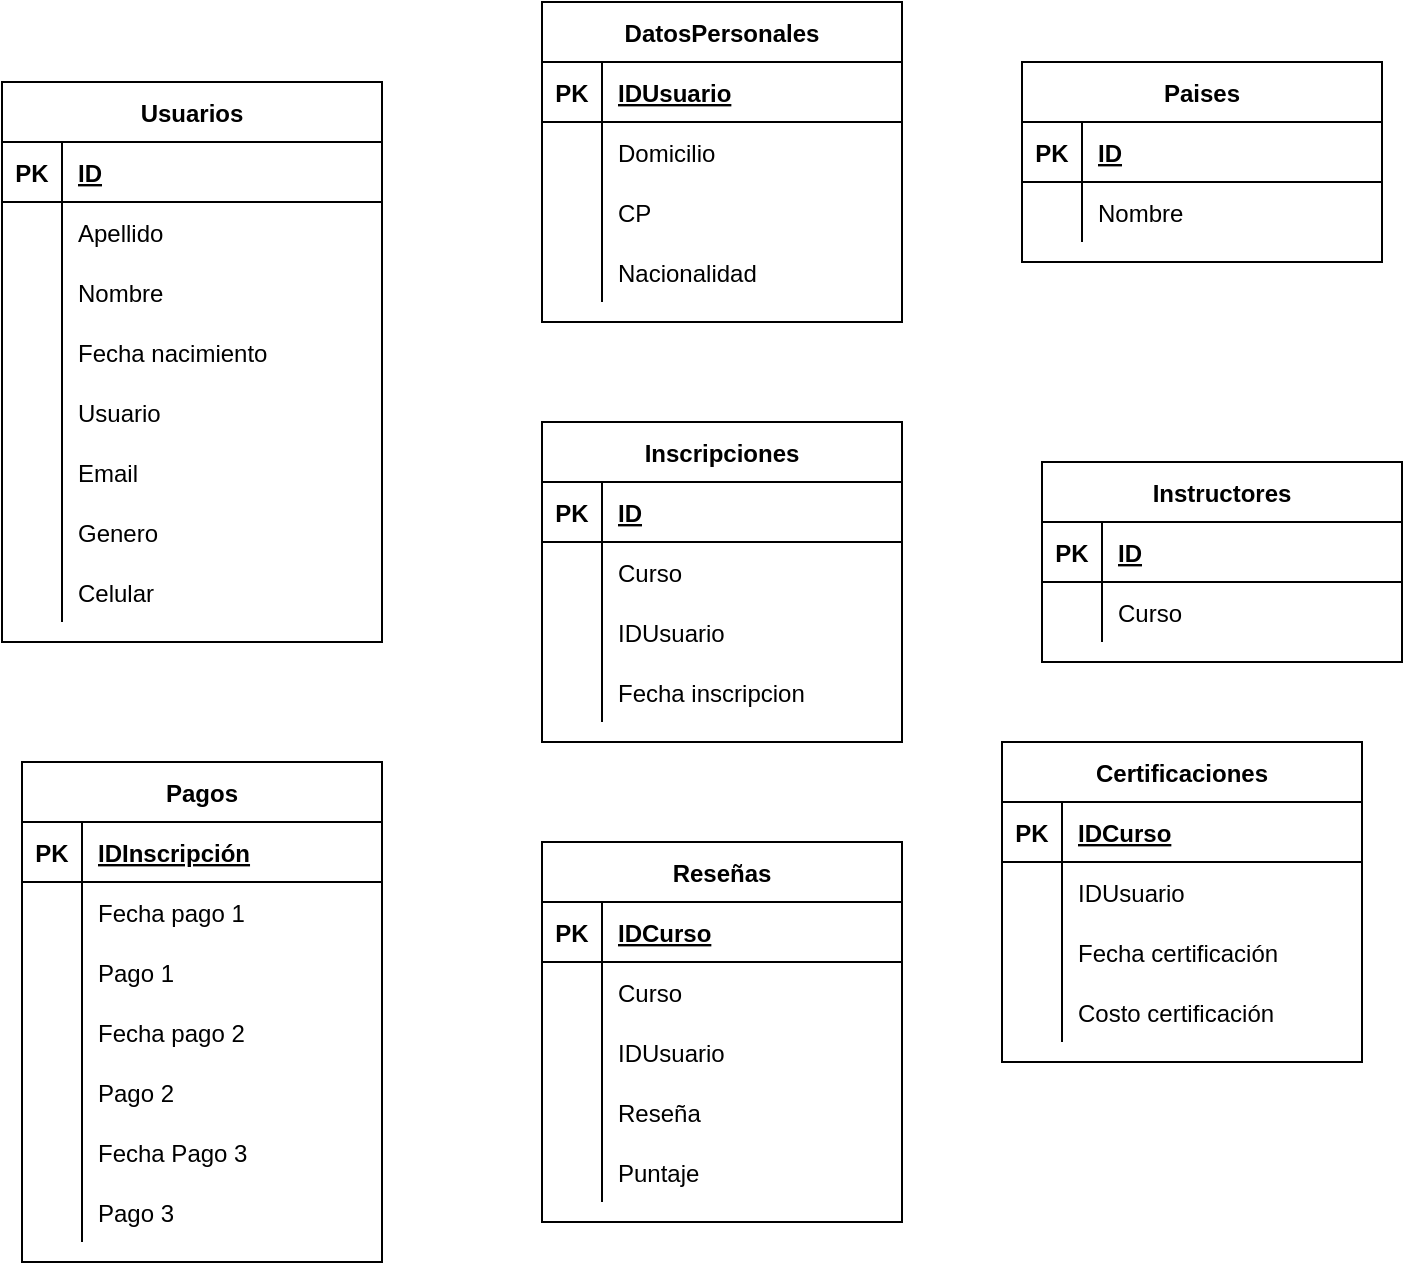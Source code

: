 <mxfile version="13.6.3" type="github">
  <diagram id="R2lEEEUBdFMjLlhIrx00" name="Page-1">
    <mxGraphModel dx="788" dy="462" grid="1" gridSize="10" guides="1" tooltips="1" connect="1" arrows="1" fold="1" page="1" pageScale="1" pageWidth="850" pageHeight="1100" math="0" shadow="0" extFonts="Permanent Marker^https://fonts.googleapis.com/css?family=Permanent+Marker">
      <root>
        <mxCell id="0" />
        <mxCell id="1" parent="0" />
        <mxCell id="ZibD2puZmEP8taTA1a4x-1" value="Usuarios" style="shape=table;startSize=30;container=1;collapsible=1;childLayout=tableLayout;fixedRows=1;rowLines=0;fontStyle=1;align=center;resizeLast=1;" vertex="1" parent="1">
          <mxGeometry x="110" y="70" width="190" height="280" as="geometry" />
        </mxCell>
        <mxCell id="ZibD2puZmEP8taTA1a4x-2" value="" style="shape=partialRectangle;collapsible=0;dropTarget=0;pointerEvents=0;fillColor=none;top=0;left=0;bottom=1;right=0;points=[[0,0.5],[1,0.5]];portConstraint=eastwest;" vertex="1" parent="ZibD2puZmEP8taTA1a4x-1">
          <mxGeometry y="30" width="190" height="30" as="geometry" />
        </mxCell>
        <mxCell id="ZibD2puZmEP8taTA1a4x-3" value="PK" style="shape=partialRectangle;connectable=0;fillColor=none;top=0;left=0;bottom=0;right=0;fontStyle=1;overflow=hidden;" vertex="1" parent="ZibD2puZmEP8taTA1a4x-2">
          <mxGeometry width="30" height="30" as="geometry" />
        </mxCell>
        <mxCell id="ZibD2puZmEP8taTA1a4x-4" value="ID" style="shape=partialRectangle;connectable=0;fillColor=none;top=0;left=0;bottom=0;right=0;align=left;spacingLeft=6;fontStyle=5;overflow=hidden;" vertex="1" parent="ZibD2puZmEP8taTA1a4x-2">
          <mxGeometry x="30" width="160" height="30" as="geometry" />
        </mxCell>
        <mxCell id="ZibD2puZmEP8taTA1a4x-5" value="" style="shape=partialRectangle;collapsible=0;dropTarget=0;pointerEvents=0;fillColor=none;top=0;left=0;bottom=0;right=0;points=[[0,0.5],[1,0.5]];portConstraint=eastwest;" vertex="1" parent="ZibD2puZmEP8taTA1a4x-1">
          <mxGeometry y="60" width="190" height="30" as="geometry" />
        </mxCell>
        <mxCell id="ZibD2puZmEP8taTA1a4x-6" value="" style="shape=partialRectangle;connectable=0;fillColor=none;top=0;left=0;bottom=0;right=0;editable=1;overflow=hidden;" vertex="1" parent="ZibD2puZmEP8taTA1a4x-5">
          <mxGeometry width="30" height="30" as="geometry" />
        </mxCell>
        <mxCell id="ZibD2puZmEP8taTA1a4x-7" value="Apellido" style="shape=partialRectangle;connectable=0;fillColor=none;top=0;left=0;bottom=0;right=0;align=left;spacingLeft=6;overflow=hidden;" vertex="1" parent="ZibD2puZmEP8taTA1a4x-5">
          <mxGeometry x="30" width="160" height="30" as="geometry" />
        </mxCell>
        <mxCell id="ZibD2puZmEP8taTA1a4x-8" value="" style="shape=partialRectangle;collapsible=0;dropTarget=0;pointerEvents=0;fillColor=none;top=0;left=0;bottom=0;right=0;points=[[0,0.5],[1,0.5]];portConstraint=eastwest;" vertex="1" parent="ZibD2puZmEP8taTA1a4x-1">
          <mxGeometry y="90" width="190" height="30" as="geometry" />
        </mxCell>
        <mxCell id="ZibD2puZmEP8taTA1a4x-9" value="" style="shape=partialRectangle;connectable=0;fillColor=none;top=0;left=0;bottom=0;right=0;editable=1;overflow=hidden;" vertex="1" parent="ZibD2puZmEP8taTA1a4x-8">
          <mxGeometry width="30" height="30" as="geometry" />
        </mxCell>
        <mxCell id="ZibD2puZmEP8taTA1a4x-10" value="Nombre" style="shape=partialRectangle;connectable=0;fillColor=none;top=0;left=0;bottom=0;right=0;align=left;spacingLeft=6;overflow=hidden;" vertex="1" parent="ZibD2puZmEP8taTA1a4x-8">
          <mxGeometry x="30" width="160" height="30" as="geometry" />
        </mxCell>
        <mxCell id="ZibD2puZmEP8taTA1a4x-11" value="" style="shape=partialRectangle;collapsible=0;dropTarget=0;pointerEvents=0;fillColor=none;top=0;left=0;bottom=0;right=0;points=[[0,0.5],[1,0.5]];portConstraint=eastwest;" vertex="1" parent="ZibD2puZmEP8taTA1a4x-1">
          <mxGeometry y="120" width="190" height="30" as="geometry" />
        </mxCell>
        <mxCell id="ZibD2puZmEP8taTA1a4x-12" value="" style="shape=partialRectangle;connectable=0;fillColor=none;top=0;left=0;bottom=0;right=0;editable=1;overflow=hidden;" vertex="1" parent="ZibD2puZmEP8taTA1a4x-11">
          <mxGeometry width="30" height="30" as="geometry" />
        </mxCell>
        <mxCell id="ZibD2puZmEP8taTA1a4x-13" value="Fecha nacimiento" style="shape=partialRectangle;connectable=0;fillColor=none;top=0;left=0;bottom=0;right=0;align=left;spacingLeft=6;overflow=hidden;" vertex="1" parent="ZibD2puZmEP8taTA1a4x-11">
          <mxGeometry x="30" width="160" height="30" as="geometry" />
        </mxCell>
        <mxCell id="ZibD2puZmEP8taTA1a4x-27" value="" style="shape=partialRectangle;collapsible=0;dropTarget=0;pointerEvents=0;fillColor=none;top=0;left=0;bottom=0;right=0;points=[[0,0.5],[1,0.5]];portConstraint=eastwest;" vertex="1" parent="ZibD2puZmEP8taTA1a4x-1">
          <mxGeometry y="150" width="190" height="30" as="geometry" />
        </mxCell>
        <mxCell id="ZibD2puZmEP8taTA1a4x-28" value="" style="shape=partialRectangle;connectable=0;fillColor=none;top=0;left=0;bottom=0;right=0;editable=1;overflow=hidden;" vertex="1" parent="ZibD2puZmEP8taTA1a4x-27">
          <mxGeometry width="30" height="30" as="geometry" />
        </mxCell>
        <mxCell id="ZibD2puZmEP8taTA1a4x-29" value="Usuario" style="shape=partialRectangle;connectable=0;fillColor=none;top=0;left=0;bottom=0;right=0;align=left;spacingLeft=6;overflow=hidden;" vertex="1" parent="ZibD2puZmEP8taTA1a4x-27">
          <mxGeometry x="30" width="160" height="30" as="geometry" />
        </mxCell>
        <mxCell id="ZibD2puZmEP8taTA1a4x-30" value="" style="shape=partialRectangle;collapsible=0;dropTarget=0;pointerEvents=0;fillColor=none;top=0;left=0;bottom=0;right=0;points=[[0,0.5],[1,0.5]];portConstraint=eastwest;" vertex="1" parent="ZibD2puZmEP8taTA1a4x-1">
          <mxGeometry y="180" width="190" height="30" as="geometry" />
        </mxCell>
        <mxCell id="ZibD2puZmEP8taTA1a4x-31" value="" style="shape=partialRectangle;connectable=0;fillColor=none;top=0;left=0;bottom=0;right=0;editable=1;overflow=hidden;" vertex="1" parent="ZibD2puZmEP8taTA1a4x-30">
          <mxGeometry width="30" height="30" as="geometry" />
        </mxCell>
        <mxCell id="ZibD2puZmEP8taTA1a4x-32" value="Email" style="shape=partialRectangle;connectable=0;fillColor=none;top=0;left=0;bottom=0;right=0;align=left;spacingLeft=6;overflow=hidden;" vertex="1" parent="ZibD2puZmEP8taTA1a4x-30">
          <mxGeometry x="30" width="160" height="30" as="geometry" />
        </mxCell>
        <mxCell id="ZibD2puZmEP8taTA1a4x-33" value="" style="shape=partialRectangle;collapsible=0;dropTarget=0;pointerEvents=0;fillColor=none;top=0;left=0;bottom=0;right=0;points=[[0,0.5],[1,0.5]];portConstraint=eastwest;" vertex="1" parent="ZibD2puZmEP8taTA1a4x-1">
          <mxGeometry y="210" width="190" height="30" as="geometry" />
        </mxCell>
        <mxCell id="ZibD2puZmEP8taTA1a4x-34" value="" style="shape=partialRectangle;connectable=0;fillColor=none;top=0;left=0;bottom=0;right=0;editable=1;overflow=hidden;" vertex="1" parent="ZibD2puZmEP8taTA1a4x-33">
          <mxGeometry width="30" height="30" as="geometry" />
        </mxCell>
        <mxCell id="ZibD2puZmEP8taTA1a4x-35" value="Genero" style="shape=partialRectangle;connectable=0;fillColor=none;top=0;left=0;bottom=0;right=0;align=left;spacingLeft=6;overflow=hidden;" vertex="1" parent="ZibD2puZmEP8taTA1a4x-33">
          <mxGeometry x="30" width="160" height="30" as="geometry" />
        </mxCell>
        <mxCell id="ZibD2puZmEP8taTA1a4x-36" value="" style="shape=partialRectangle;collapsible=0;dropTarget=0;pointerEvents=0;fillColor=none;top=0;left=0;bottom=0;right=0;points=[[0,0.5],[1,0.5]];portConstraint=eastwest;" vertex="1" parent="ZibD2puZmEP8taTA1a4x-1">
          <mxGeometry y="240" width="190" height="30" as="geometry" />
        </mxCell>
        <mxCell id="ZibD2puZmEP8taTA1a4x-37" value="" style="shape=partialRectangle;connectable=0;fillColor=none;top=0;left=0;bottom=0;right=0;editable=1;overflow=hidden;" vertex="1" parent="ZibD2puZmEP8taTA1a4x-36">
          <mxGeometry width="30" height="30" as="geometry" />
        </mxCell>
        <mxCell id="ZibD2puZmEP8taTA1a4x-38" value="Celular" style="shape=partialRectangle;connectable=0;fillColor=none;top=0;left=0;bottom=0;right=0;align=left;spacingLeft=6;overflow=hidden;" vertex="1" parent="ZibD2puZmEP8taTA1a4x-36">
          <mxGeometry x="30" width="160" height="30" as="geometry" />
        </mxCell>
        <mxCell id="ZibD2puZmEP8taTA1a4x-14" value="DatosPersonales" style="shape=table;startSize=30;container=1;collapsible=1;childLayout=tableLayout;fixedRows=1;rowLines=0;fontStyle=1;align=center;resizeLast=1;" vertex="1" parent="1">
          <mxGeometry x="380" y="30" width="180" height="160" as="geometry" />
        </mxCell>
        <mxCell id="ZibD2puZmEP8taTA1a4x-15" value="" style="shape=partialRectangle;collapsible=0;dropTarget=0;pointerEvents=0;fillColor=none;top=0;left=0;bottom=1;right=0;points=[[0,0.5],[1,0.5]];portConstraint=eastwest;" vertex="1" parent="ZibD2puZmEP8taTA1a4x-14">
          <mxGeometry y="30" width="180" height="30" as="geometry" />
        </mxCell>
        <mxCell id="ZibD2puZmEP8taTA1a4x-16" value="PK" style="shape=partialRectangle;connectable=0;fillColor=none;top=0;left=0;bottom=0;right=0;fontStyle=1;overflow=hidden;" vertex="1" parent="ZibD2puZmEP8taTA1a4x-15">
          <mxGeometry width="30" height="30" as="geometry" />
        </mxCell>
        <mxCell id="ZibD2puZmEP8taTA1a4x-17" value="IDUsuario" style="shape=partialRectangle;connectable=0;fillColor=none;top=0;left=0;bottom=0;right=0;align=left;spacingLeft=6;fontStyle=5;overflow=hidden;" vertex="1" parent="ZibD2puZmEP8taTA1a4x-15">
          <mxGeometry x="30" width="150" height="30" as="geometry" />
        </mxCell>
        <mxCell id="ZibD2puZmEP8taTA1a4x-18" value="" style="shape=partialRectangle;collapsible=0;dropTarget=0;pointerEvents=0;fillColor=none;top=0;left=0;bottom=0;right=0;points=[[0,0.5],[1,0.5]];portConstraint=eastwest;" vertex="1" parent="ZibD2puZmEP8taTA1a4x-14">
          <mxGeometry y="60" width="180" height="30" as="geometry" />
        </mxCell>
        <mxCell id="ZibD2puZmEP8taTA1a4x-19" value="" style="shape=partialRectangle;connectable=0;fillColor=none;top=0;left=0;bottom=0;right=0;editable=1;overflow=hidden;" vertex="1" parent="ZibD2puZmEP8taTA1a4x-18">
          <mxGeometry width="30" height="30" as="geometry" />
        </mxCell>
        <mxCell id="ZibD2puZmEP8taTA1a4x-20" value="Domicilio" style="shape=partialRectangle;connectable=0;fillColor=none;top=0;left=0;bottom=0;right=0;align=left;spacingLeft=6;overflow=hidden;" vertex="1" parent="ZibD2puZmEP8taTA1a4x-18">
          <mxGeometry x="30" width="150" height="30" as="geometry" />
        </mxCell>
        <mxCell id="ZibD2puZmEP8taTA1a4x-21" value="" style="shape=partialRectangle;collapsible=0;dropTarget=0;pointerEvents=0;fillColor=none;top=0;left=0;bottom=0;right=0;points=[[0,0.5],[1,0.5]];portConstraint=eastwest;" vertex="1" parent="ZibD2puZmEP8taTA1a4x-14">
          <mxGeometry y="90" width="180" height="30" as="geometry" />
        </mxCell>
        <mxCell id="ZibD2puZmEP8taTA1a4x-22" value="" style="shape=partialRectangle;connectable=0;fillColor=none;top=0;left=0;bottom=0;right=0;editable=1;overflow=hidden;" vertex="1" parent="ZibD2puZmEP8taTA1a4x-21">
          <mxGeometry width="30" height="30" as="geometry" />
        </mxCell>
        <mxCell id="ZibD2puZmEP8taTA1a4x-23" value="CP" style="shape=partialRectangle;connectable=0;fillColor=none;top=0;left=0;bottom=0;right=0;align=left;spacingLeft=6;overflow=hidden;" vertex="1" parent="ZibD2puZmEP8taTA1a4x-21">
          <mxGeometry x="30" width="150" height="30" as="geometry" />
        </mxCell>
        <mxCell id="ZibD2puZmEP8taTA1a4x-24" value="" style="shape=partialRectangle;collapsible=0;dropTarget=0;pointerEvents=0;fillColor=none;top=0;left=0;bottom=0;right=0;points=[[0,0.5],[1,0.5]];portConstraint=eastwest;" vertex="1" parent="ZibD2puZmEP8taTA1a4x-14">
          <mxGeometry y="120" width="180" height="30" as="geometry" />
        </mxCell>
        <mxCell id="ZibD2puZmEP8taTA1a4x-25" value="" style="shape=partialRectangle;connectable=0;fillColor=none;top=0;left=0;bottom=0;right=0;editable=1;overflow=hidden;" vertex="1" parent="ZibD2puZmEP8taTA1a4x-24">
          <mxGeometry width="30" height="30" as="geometry" />
        </mxCell>
        <mxCell id="ZibD2puZmEP8taTA1a4x-26" value="Nacionalidad" style="shape=partialRectangle;connectable=0;fillColor=none;top=0;left=0;bottom=0;right=0;align=left;spacingLeft=6;overflow=hidden;" vertex="1" parent="ZibD2puZmEP8taTA1a4x-24">
          <mxGeometry x="30" width="150" height="30" as="geometry" />
        </mxCell>
        <mxCell id="ZibD2puZmEP8taTA1a4x-52" value="Pagos" style="shape=table;startSize=30;container=1;collapsible=1;childLayout=tableLayout;fixedRows=1;rowLines=0;fontStyle=1;align=center;resizeLast=1;" vertex="1" parent="1">
          <mxGeometry x="120" y="410" width="180" height="250" as="geometry" />
        </mxCell>
        <mxCell id="ZibD2puZmEP8taTA1a4x-53" value="" style="shape=partialRectangle;collapsible=0;dropTarget=0;pointerEvents=0;fillColor=none;top=0;left=0;bottom=1;right=0;points=[[0,0.5],[1,0.5]];portConstraint=eastwest;" vertex="1" parent="ZibD2puZmEP8taTA1a4x-52">
          <mxGeometry y="30" width="180" height="30" as="geometry" />
        </mxCell>
        <mxCell id="ZibD2puZmEP8taTA1a4x-54" value="PK" style="shape=partialRectangle;connectable=0;fillColor=none;top=0;left=0;bottom=0;right=0;fontStyle=1;overflow=hidden;" vertex="1" parent="ZibD2puZmEP8taTA1a4x-53">
          <mxGeometry width="30" height="30" as="geometry" />
        </mxCell>
        <mxCell id="ZibD2puZmEP8taTA1a4x-55" value="IDInscripción" style="shape=partialRectangle;connectable=0;fillColor=none;top=0;left=0;bottom=0;right=0;align=left;spacingLeft=6;fontStyle=5;overflow=hidden;" vertex="1" parent="ZibD2puZmEP8taTA1a4x-53">
          <mxGeometry x="30" width="150" height="30" as="geometry" />
        </mxCell>
        <mxCell id="ZibD2puZmEP8taTA1a4x-56" value="" style="shape=partialRectangle;collapsible=0;dropTarget=0;pointerEvents=0;fillColor=none;top=0;left=0;bottom=0;right=0;points=[[0,0.5],[1,0.5]];portConstraint=eastwest;" vertex="1" parent="ZibD2puZmEP8taTA1a4x-52">
          <mxGeometry y="60" width="180" height="30" as="geometry" />
        </mxCell>
        <mxCell id="ZibD2puZmEP8taTA1a4x-57" value="" style="shape=partialRectangle;connectable=0;fillColor=none;top=0;left=0;bottom=0;right=0;editable=1;overflow=hidden;" vertex="1" parent="ZibD2puZmEP8taTA1a4x-56">
          <mxGeometry width="30" height="30" as="geometry" />
        </mxCell>
        <mxCell id="ZibD2puZmEP8taTA1a4x-58" value="Fecha pago 1" style="shape=partialRectangle;connectable=0;fillColor=none;top=0;left=0;bottom=0;right=0;align=left;spacingLeft=6;overflow=hidden;" vertex="1" parent="ZibD2puZmEP8taTA1a4x-56">
          <mxGeometry x="30" width="150" height="30" as="geometry" />
        </mxCell>
        <mxCell id="ZibD2puZmEP8taTA1a4x-59" value="" style="shape=partialRectangle;collapsible=0;dropTarget=0;pointerEvents=0;fillColor=none;top=0;left=0;bottom=0;right=0;points=[[0,0.5],[1,0.5]];portConstraint=eastwest;" vertex="1" parent="ZibD2puZmEP8taTA1a4x-52">
          <mxGeometry y="90" width="180" height="30" as="geometry" />
        </mxCell>
        <mxCell id="ZibD2puZmEP8taTA1a4x-60" value="" style="shape=partialRectangle;connectable=0;fillColor=none;top=0;left=0;bottom=0;right=0;editable=1;overflow=hidden;" vertex="1" parent="ZibD2puZmEP8taTA1a4x-59">
          <mxGeometry width="30" height="30" as="geometry" />
        </mxCell>
        <mxCell id="ZibD2puZmEP8taTA1a4x-61" value="Pago 1" style="shape=partialRectangle;connectable=0;fillColor=none;top=0;left=0;bottom=0;right=0;align=left;spacingLeft=6;overflow=hidden;" vertex="1" parent="ZibD2puZmEP8taTA1a4x-59">
          <mxGeometry x="30" width="150" height="30" as="geometry" />
        </mxCell>
        <mxCell id="ZibD2puZmEP8taTA1a4x-62" value="" style="shape=partialRectangle;collapsible=0;dropTarget=0;pointerEvents=0;fillColor=none;top=0;left=0;bottom=0;right=0;points=[[0,0.5],[1,0.5]];portConstraint=eastwest;" vertex="1" parent="ZibD2puZmEP8taTA1a4x-52">
          <mxGeometry y="120" width="180" height="30" as="geometry" />
        </mxCell>
        <mxCell id="ZibD2puZmEP8taTA1a4x-63" value="" style="shape=partialRectangle;connectable=0;fillColor=none;top=0;left=0;bottom=0;right=0;editable=1;overflow=hidden;" vertex="1" parent="ZibD2puZmEP8taTA1a4x-62">
          <mxGeometry width="30" height="30" as="geometry" />
        </mxCell>
        <mxCell id="ZibD2puZmEP8taTA1a4x-64" value="Fecha pago 2" style="shape=partialRectangle;connectable=0;fillColor=none;top=0;left=0;bottom=0;right=0;align=left;spacingLeft=6;overflow=hidden;" vertex="1" parent="ZibD2puZmEP8taTA1a4x-62">
          <mxGeometry x="30" width="150" height="30" as="geometry" />
        </mxCell>
        <mxCell id="ZibD2puZmEP8taTA1a4x-65" value="" style="shape=partialRectangle;collapsible=0;dropTarget=0;pointerEvents=0;fillColor=none;top=0;left=0;bottom=0;right=0;points=[[0,0.5],[1,0.5]];portConstraint=eastwest;" vertex="1" parent="ZibD2puZmEP8taTA1a4x-52">
          <mxGeometry y="150" width="180" height="30" as="geometry" />
        </mxCell>
        <mxCell id="ZibD2puZmEP8taTA1a4x-66" value="" style="shape=partialRectangle;connectable=0;fillColor=none;top=0;left=0;bottom=0;right=0;editable=1;overflow=hidden;" vertex="1" parent="ZibD2puZmEP8taTA1a4x-65">
          <mxGeometry width="30" height="30" as="geometry" />
        </mxCell>
        <mxCell id="ZibD2puZmEP8taTA1a4x-67" value="Pago 2" style="shape=partialRectangle;connectable=0;fillColor=none;top=0;left=0;bottom=0;right=0;align=left;spacingLeft=6;overflow=hidden;" vertex="1" parent="ZibD2puZmEP8taTA1a4x-65">
          <mxGeometry x="30" width="150" height="30" as="geometry" />
        </mxCell>
        <mxCell id="ZibD2puZmEP8taTA1a4x-71" value="" style="shape=partialRectangle;collapsible=0;dropTarget=0;pointerEvents=0;fillColor=none;top=0;left=0;bottom=0;right=0;points=[[0,0.5],[1,0.5]];portConstraint=eastwest;" vertex="1" parent="ZibD2puZmEP8taTA1a4x-52">
          <mxGeometry y="180" width="180" height="30" as="geometry" />
        </mxCell>
        <mxCell id="ZibD2puZmEP8taTA1a4x-72" value="" style="shape=partialRectangle;connectable=0;fillColor=none;top=0;left=0;bottom=0;right=0;editable=1;overflow=hidden;" vertex="1" parent="ZibD2puZmEP8taTA1a4x-71">
          <mxGeometry width="30" height="30" as="geometry" />
        </mxCell>
        <mxCell id="ZibD2puZmEP8taTA1a4x-73" value="Fecha Pago 3" style="shape=partialRectangle;connectable=0;fillColor=none;top=0;left=0;bottom=0;right=0;align=left;spacingLeft=6;overflow=hidden;" vertex="1" parent="ZibD2puZmEP8taTA1a4x-71">
          <mxGeometry x="30" width="150" height="30" as="geometry" />
        </mxCell>
        <mxCell id="ZibD2puZmEP8taTA1a4x-68" value="" style="shape=partialRectangle;collapsible=0;dropTarget=0;pointerEvents=0;fillColor=none;top=0;left=0;bottom=0;right=0;points=[[0,0.5],[1,0.5]];portConstraint=eastwest;" vertex="1" parent="ZibD2puZmEP8taTA1a4x-52">
          <mxGeometry y="210" width="180" height="30" as="geometry" />
        </mxCell>
        <mxCell id="ZibD2puZmEP8taTA1a4x-69" value="" style="shape=partialRectangle;connectable=0;fillColor=none;top=0;left=0;bottom=0;right=0;editable=1;overflow=hidden;" vertex="1" parent="ZibD2puZmEP8taTA1a4x-68">
          <mxGeometry width="30" height="30" as="geometry" />
        </mxCell>
        <mxCell id="ZibD2puZmEP8taTA1a4x-70" value="Pago 3" style="shape=partialRectangle;connectable=0;fillColor=none;top=0;left=0;bottom=0;right=0;align=left;spacingLeft=6;overflow=hidden;" vertex="1" parent="ZibD2puZmEP8taTA1a4x-68">
          <mxGeometry x="30" width="150" height="30" as="geometry" />
        </mxCell>
        <mxCell id="ZibD2puZmEP8taTA1a4x-96" value="Paises" style="shape=table;startSize=30;container=1;collapsible=1;childLayout=tableLayout;fixedRows=1;rowLines=0;fontStyle=1;align=center;resizeLast=1;" vertex="1" parent="1">
          <mxGeometry x="620" y="60" width="180" height="100" as="geometry" />
        </mxCell>
        <mxCell id="ZibD2puZmEP8taTA1a4x-97" value="" style="shape=partialRectangle;collapsible=0;dropTarget=0;pointerEvents=0;fillColor=none;top=0;left=0;bottom=1;right=0;points=[[0,0.5],[1,0.5]];portConstraint=eastwest;" vertex="1" parent="ZibD2puZmEP8taTA1a4x-96">
          <mxGeometry y="30" width="180" height="30" as="geometry" />
        </mxCell>
        <mxCell id="ZibD2puZmEP8taTA1a4x-98" value="PK" style="shape=partialRectangle;connectable=0;fillColor=none;top=0;left=0;bottom=0;right=0;fontStyle=1;overflow=hidden;" vertex="1" parent="ZibD2puZmEP8taTA1a4x-97">
          <mxGeometry width="30" height="30" as="geometry" />
        </mxCell>
        <mxCell id="ZibD2puZmEP8taTA1a4x-99" value="ID" style="shape=partialRectangle;connectable=0;fillColor=none;top=0;left=0;bottom=0;right=0;align=left;spacingLeft=6;fontStyle=5;overflow=hidden;" vertex="1" parent="ZibD2puZmEP8taTA1a4x-97">
          <mxGeometry x="30" width="150" height="30" as="geometry" />
        </mxCell>
        <mxCell id="ZibD2puZmEP8taTA1a4x-100" value="" style="shape=partialRectangle;collapsible=0;dropTarget=0;pointerEvents=0;fillColor=none;top=0;left=0;bottom=0;right=0;points=[[0,0.5],[1,0.5]];portConstraint=eastwest;" vertex="1" parent="ZibD2puZmEP8taTA1a4x-96">
          <mxGeometry y="60" width="180" height="30" as="geometry" />
        </mxCell>
        <mxCell id="ZibD2puZmEP8taTA1a4x-101" value="" style="shape=partialRectangle;connectable=0;fillColor=none;top=0;left=0;bottom=0;right=0;editable=1;overflow=hidden;" vertex="1" parent="ZibD2puZmEP8taTA1a4x-100">
          <mxGeometry width="30" height="30" as="geometry" />
        </mxCell>
        <mxCell id="ZibD2puZmEP8taTA1a4x-102" value="Nombre" style="shape=partialRectangle;connectable=0;fillColor=none;top=0;left=0;bottom=0;right=0;align=left;spacingLeft=6;overflow=hidden;" vertex="1" parent="ZibD2puZmEP8taTA1a4x-100">
          <mxGeometry x="30" width="150" height="30" as="geometry" />
        </mxCell>
        <mxCell id="ZibD2puZmEP8taTA1a4x-74" value="Reseñas" style="shape=table;startSize=30;container=1;collapsible=1;childLayout=tableLayout;fixedRows=1;rowLines=0;fontStyle=1;align=center;resizeLast=1;" vertex="1" parent="1">
          <mxGeometry x="380" y="450" width="180" height="190" as="geometry" />
        </mxCell>
        <mxCell id="ZibD2puZmEP8taTA1a4x-75" value="" style="shape=partialRectangle;collapsible=0;dropTarget=0;pointerEvents=0;fillColor=none;top=0;left=0;bottom=1;right=0;points=[[0,0.5],[1,0.5]];portConstraint=eastwest;" vertex="1" parent="ZibD2puZmEP8taTA1a4x-74">
          <mxGeometry y="30" width="180" height="30" as="geometry" />
        </mxCell>
        <mxCell id="ZibD2puZmEP8taTA1a4x-76" value="PK" style="shape=partialRectangle;connectable=0;fillColor=none;top=0;left=0;bottom=0;right=0;fontStyle=1;overflow=hidden;" vertex="1" parent="ZibD2puZmEP8taTA1a4x-75">
          <mxGeometry width="30" height="30" as="geometry" />
        </mxCell>
        <mxCell id="ZibD2puZmEP8taTA1a4x-77" value="IDCurso" style="shape=partialRectangle;connectable=0;fillColor=none;top=0;left=0;bottom=0;right=0;align=left;spacingLeft=6;fontStyle=5;overflow=hidden;" vertex="1" parent="ZibD2puZmEP8taTA1a4x-75">
          <mxGeometry x="30" width="150" height="30" as="geometry" />
        </mxCell>
        <mxCell id="ZibD2puZmEP8taTA1a4x-78" value="" style="shape=partialRectangle;collapsible=0;dropTarget=0;pointerEvents=0;fillColor=none;top=0;left=0;bottom=0;right=0;points=[[0,0.5],[1,0.5]];portConstraint=eastwest;" vertex="1" parent="ZibD2puZmEP8taTA1a4x-74">
          <mxGeometry y="60" width="180" height="30" as="geometry" />
        </mxCell>
        <mxCell id="ZibD2puZmEP8taTA1a4x-79" value="" style="shape=partialRectangle;connectable=0;fillColor=none;top=0;left=0;bottom=0;right=0;editable=1;overflow=hidden;" vertex="1" parent="ZibD2puZmEP8taTA1a4x-78">
          <mxGeometry width="30" height="30" as="geometry" />
        </mxCell>
        <mxCell id="ZibD2puZmEP8taTA1a4x-80" value="Curso" style="shape=partialRectangle;connectable=0;fillColor=none;top=0;left=0;bottom=0;right=0;align=left;spacingLeft=6;overflow=hidden;" vertex="1" parent="ZibD2puZmEP8taTA1a4x-78">
          <mxGeometry x="30" width="150" height="30" as="geometry" />
        </mxCell>
        <mxCell id="ZibD2puZmEP8taTA1a4x-81" value="" style="shape=partialRectangle;collapsible=0;dropTarget=0;pointerEvents=0;fillColor=none;top=0;left=0;bottom=0;right=0;points=[[0,0.5],[1,0.5]];portConstraint=eastwest;" vertex="1" parent="ZibD2puZmEP8taTA1a4x-74">
          <mxGeometry y="90" width="180" height="30" as="geometry" />
        </mxCell>
        <mxCell id="ZibD2puZmEP8taTA1a4x-82" value="" style="shape=partialRectangle;connectable=0;fillColor=none;top=0;left=0;bottom=0;right=0;editable=1;overflow=hidden;" vertex="1" parent="ZibD2puZmEP8taTA1a4x-81">
          <mxGeometry width="30" height="30" as="geometry" />
        </mxCell>
        <mxCell id="ZibD2puZmEP8taTA1a4x-83" value="IDUsuario" style="shape=partialRectangle;connectable=0;fillColor=none;top=0;left=0;bottom=0;right=0;align=left;spacingLeft=6;overflow=hidden;" vertex="1" parent="ZibD2puZmEP8taTA1a4x-81">
          <mxGeometry x="30" width="150" height="30" as="geometry" />
        </mxCell>
        <mxCell id="ZibD2puZmEP8taTA1a4x-84" value="" style="shape=partialRectangle;collapsible=0;dropTarget=0;pointerEvents=0;fillColor=none;top=0;left=0;bottom=0;right=0;points=[[0,0.5],[1,0.5]];portConstraint=eastwest;" vertex="1" parent="ZibD2puZmEP8taTA1a4x-74">
          <mxGeometry y="120" width="180" height="30" as="geometry" />
        </mxCell>
        <mxCell id="ZibD2puZmEP8taTA1a4x-85" value="" style="shape=partialRectangle;connectable=0;fillColor=none;top=0;left=0;bottom=0;right=0;editable=1;overflow=hidden;" vertex="1" parent="ZibD2puZmEP8taTA1a4x-84">
          <mxGeometry width="30" height="30" as="geometry" />
        </mxCell>
        <mxCell id="ZibD2puZmEP8taTA1a4x-86" value="Reseña" style="shape=partialRectangle;connectable=0;fillColor=none;top=0;left=0;bottom=0;right=0;align=left;spacingLeft=6;overflow=hidden;" vertex="1" parent="ZibD2puZmEP8taTA1a4x-84">
          <mxGeometry x="30" width="150" height="30" as="geometry" />
        </mxCell>
        <mxCell id="ZibD2puZmEP8taTA1a4x-87" value="" style="shape=partialRectangle;collapsible=0;dropTarget=0;pointerEvents=0;fillColor=none;top=0;left=0;bottom=0;right=0;points=[[0,0.5],[1,0.5]];portConstraint=eastwest;" vertex="1" parent="ZibD2puZmEP8taTA1a4x-74">
          <mxGeometry y="150" width="180" height="30" as="geometry" />
        </mxCell>
        <mxCell id="ZibD2puZmEP8taTA1a4x-88" value="" style="shape=partialRectangle;connectable=0;fillColor=none;top=0;left=0;bottom=0;right=0;editable=1;overflow=hidden;" vertex="1" parent="ZibD2puZmEP8taTA1a4x-87">
          <mxGeometry width="30" height="30" as="geometry" />
        </mxCell>
        <mxCell id="ZibD2puZmEP8taTA1a4x-89" value="Puntaje" style="shape=partialRectangle;connectable=0;fillColor=none;top=0;left=0;bottom=0;right=0;align=left;spacingLeft=6;overflow=hidden;" vertex="1" parent="ZibD2puZmEP8taTA1a4x-87">
          <mxGeometry x="30" width="150" height="30" as="geometry" />
        </mxCell>
        <mxCell id="ZibD2puZmEP8taTA1a4x-119" value="Certificaciones" style="shape=table;startSize=30;container=1;collapsible=1;childLayout=tableLayout;fixedRows=1;rowLines=0;fontStyle=1;align=center;resizeLast=1;" vertex="1" parent="1">
          <mxGeometry x="610" y="400" width="180" height="160" as="geometry" />
        </mxCell>
        <mxCell id="ZibD2puZmEP8taTA1a4x-120" value="" style="shape=partialRectangle;collapsible=0;dropTarget=0;pointerEvents=0;fillColor=none;top=0;left=0;bottom=1;right=0;points=[[0,0.5],[1,0.5]];portConstraint=eastwest;" vertex="1" parent="ZibD2puZmEP8taTA1a4x-119">
          <mxGeometry y="30" width="180" height="30" as="geometry" />
        </mxCell>
        <mxCell id="ZibD2puZmEP8taTA1a4x-121" value="PK" style="shape=partialRectangle;connectable=0;fillColor=none;top=0;left=0;bottom=0;right=0;fontStyle=1;overflow=hidden;" vertex="1" parent="ZibD2puZmEP8taTA1a4x-120">
          <mxGeometry width="30" height="30" as="geometry" />
        </mxCell>
        <mxCell id="ZibD2puZmEP8taTA1a4x-122" value="IDCurso" style="shape=partialRectangle;connectable=0;fillColor=none;top=0;left=0;bottom=0;right=0;align=left;spacingLeft=6;fontStyle=5;overflow=hidden;" vertex="1" parent="ZibD2puZmEP8taTA1a4x-120">
          <mxGeometry x="30" width="150" height="30" as="geometry" />
        </mxCell>
        <mxCell id="ZibD2puZmEP8taTA1a4x-123" value="" style="shape=partialRectangle;collapsible=0;dropTarget=0;pointerEvents=0;fillColor=none;top=0;left=0;bottom=0;right=0;points=[[0,0.5],[1,0.5]];portConstraint=eastwest;" vertex="1" parent="ZibD2puZmEP8taTA1a4x-119">
          <mxGeometry y="60" width="180" height="30" as="geometry" />
        </mxCell>
        <mxCell id="ZibD2puZmEP8taTA1a4x-124" value="" style="shape=partialRectangle;connectable=0;fillColor=none;top=0;left=0;bottom=0;right=0;editable=1;overflow=hidden;" vertex="1" parent="ZibD2puZmEP8taTA1a4x-123">
          <mxGeometry width="30" height="30" as="geometry" />
        </mxCell>
        <mxCell id="ZibD2puZmEP8taTA1a4x-125" value="IDUsuario" style="shape=partialRectangle;connectable=0;fillColor=none;top=0;left=0;bottom=0;right=0;align=left;spacingLeft=6;overflow=hidden;" vertex="1" parent="ZibD2puZmEP8taTA1a4x-123">
          <mxGeometry x="30" width="150" height="30" as="geometry" />
        </mxCell>
        <mxCell id="ZibD2puZmEP8taTA1a4x-126" value="" style="shape=partialRectangle;collapsible=0;dropTarget=0;pointerEvents=0;fillColor=none;top=0;left=0;bottom=0;right=0;points=[[0,0.5],[1,0.5]];portConstraint=eastwest;" vertex="1" parent="ZibD2puZmEP8taTA1a4x-119">
          <mxGeometry y="90" width="180" height="30" as="geometry" />
        </mxCell>
        <mxCell id="ZibD2puZmEP8taTA1a4x-127" value="" style="shape=partialRectangle;connectable=0;fillColor=none;top=0;left=0;bottom=0;right=0;editable=1;overflow=hidden;" vertex="1" parent="ZibD2puZmEP8taTA1a4x-126">
          <mxGeometry width="30" height="30" as="geometry" />
        </mxCell>
        <mxCell id="ZibD2puZmEP8taTA1a4x-128" value="Fecha certificación" style="shape=partialRectangle;connectable=0;fillColor=none;top=0;left=0;bottom=0;right=0;align=left;spacingLeft=6;overflow=hidden;" vertex="1" parent="ZibD2puZmEP8taTA1a4x-126">
          <mxGeometry x="30" width="150" height="30" as="geometry" />
        </mxCell>
        <mxCell id="ZibD2puZmEP8taTA1a4x-129" value="" style="shape=partialRectangle;collapsible=0;dropTarget=0;pointerEvents=0;fillColor=none;top=0;left=0;bottom=0;right=0;points=[[0,0.5],[1,0.5]];portConstraint=eastwest;" vertex="1" parent="ZibD2puZmEP8taTA1a4x-119">
          <mxGeometry y="120" width="180" height="30" as="geometry" />
        </mxCell>
        <mxCell id="ZibD2puZmEP8taTA1a4x-130" value="" style="shape=partialRectangle;connectable=0;fillColor=none;top=0;left=0;bottom=0;right=0;editable=1;overflow=hidden;" vertex="1" parent="ZibD2puZmEP8taTA1a4x-129">
          <mxGeometry width="30" height="30" as="geometry" />
        </mxCell>
        <mxCell id="ZibD2puZmEP8taTA1a4x-131" value="Costo certificación" style="shape=partialRectangle;connectable=0;fillColor=none;top=0;left=0;bottom=0;right=0;align=left;spacingLeft=6;overflow=hidden;" vertex="1" parent="ZibD2puZmEP8taTA1a4x-129">
          <mxGeometry x="30" width="150" height="30" as="geometry" />
        </mxCell>
        <mxCell id="ZibD2puZmEP8taTA1a4x-39" value="Inscripciones" style="shape=table;startSize=30;container=1;collapsible=1;childLayout=tableLayout;fixedRows=1;rowLines=0;fontStyle=1;align=center;resizeLast=1;" vertex="1" parent="1">
          <mxGeometry x="380" y="240" width="180" height="160" as="geometry" />
        </mxCell>
        <mxCell id="ZibD2puZmEP8taTA1a4x-40" value="" style="shape=partialRectangle;collapsible=0;dropTarget=0;pointerEvents=0;fillColor=none;top=0;left=0;bottom=1;right=0;points=[[0,0.5],[1,0.5]];portConstraint=eastwest;" vertex="1" parent="ZibD2puZmEP8taTA1a4x-39">
          <mxGeometry y="30" width="180" height="30" as="geometry" />
        </mxCell>
        <mxCell id="ZibD2puZmEP8taTA1a4x-41" value="PK" style="shape=partialRectangle;connectable=0;fillColor=none;top=0;left=0;bottom=0;right=0;fontStyle=1;overflow=hidden;" vertex="1" parent="ZibD2puZmEP8taTA1a4x-40">
          <mxGeometry width="30" height="30" as="geometry" />
        </mxCell>
        <mxCell id="ZibD2puZmEP8taTA1a4x-42" value="ID" style="shape=partialRectangle;connectable=0;fillColor=none;top=0;left=0;bottom=0;right=0;align=left;spacingLeft=6;fontStyle=5;overflow=hidden;" vertex="1" parent="ZibD2puZmEP8taTA1a4x-40">
          <mxGeometry x="30" width="150" height="30" as="geometry" />
        </mxCell>
        <mxCell id="ZibD2puZmEP8taTA1a4x-43" value="" style="shape=partialRectangle;collapsible=0;dropTarget=0;pointerEvents=0;fillColor=none;top=0;left=0;bottom=0;right=0;points=[[0,0.5],[1,0.5]];portConstraint=eastwest;" vertex="1" parent="ZibD2puZmEP8taTA1a4x-39">
          <mxGeometry y="60" width="180" height="30" as="geometry" />
        </mxCell>
        <mxCell id="ZibD2puZmEP8taTA1a4x-44" value="" style="shape=partialRectangle;connectable=0;fillColor=none;top=0;left=0;bottom=0;right=0;editable=1;overflow=hidden;" vertex="1" parent="ZibD2puZmEP8taTA1a4x-43">
          <mxGeometry width="30" height="30" as="geometry" />
        </mxCell>
        <mxCell id="ZibD2puZmEP8taTA1a4x-45" value="Curso" style="shape=partialRectangle;connectable=0;fillColor=none;top=0;left=0;bottom=0;right=0;align=left;spacingLeft=6;overflow=hidden;" vertex="1" parent="ZibD2puZmEP8taTA1a4x-43">
          <mxGeometry x="30" width="150" height="30" as="geometry" />
        </mxCell>
        <mxCell id="ZibD2puZmEP8taTA1a4x-46" value="" style="shape=partialRectangle;collapsible=0;dropTarget=0;pointerEvents=0;fillColor=none;top=0;left=0;bottom=0;right=0;points=[[0,0.5],[1,0.5]];portConstraint=eastwest;" vertex="1" parent="ZibD2puZmEP8taTA1a4x-39">
          <mxGeometry y="90" width="180" height="30" as="geometry" />
        </mxCell>
        <mxCell id="ZibD2puZmEP8taTA1a4x-47" value="" style="shape=partialRectangle;connectable=0;fillColor=none;top=0;left=0;bottom=0;right=0;editable=1;overflow=hidden;" vertex="1" parent="ZibD2puZmEP8taTA1a4x-46">
          <mxGeometry width="30" height="30" as="geometry" />
        </mxCell>
        <mxCell id="ZibD2puZmEP8taTA1a4x-48" value="IDUsuario" style="shape=partialRectangle;connectable=0;fillColor=none;top=0;left=0;bottom=0;right=0;align=left;spacingLeft=6;overflow=hidden;" vertex="1" parent="ZibD2puZmEP8taTA1a4x-46">
          <mxGeometry x="30" width="150" height="30" as="geometry" />
        </mxCell>
        <mxCell id="ZibD2puZmEP8taTA1a4x-49" value="" style="shape=partialRectangle;collapsible=0;dropTarget=0;pointerEvents=0;fillColor=none;top=0;left=0;bottom=0;right=0;points=[[0,0.5],[1,0.5]];portConstraint=eastwest;" vertex="1" parent="ZibD2puZmEP8taTA1a4x-39">
          <mxGeometry y="120" width="180" height="30" as="geometry" />
        </mxCell>
        <mxCell id="ZibD2puZmEP8taTA1a4x-50" value="" style="shape=partialRectangle;connectable=0;fillColor=none;top=0;left=0;bottom=0;right=0;editable=1;overflow=hidden;" vertex="1" parent="ZibD2puZmEP8taTA1a4x-49">
          <mxGeometry width="30" height="30" as="geometry" />
        </mxCell>
        <mxCell id="ZibD2puZmEP8taTA1a4x-51" value="Fecha inscripcion" style="shape=partialRectangle;connectable=0;fillColor=none;top=0;left=0;bottom=0;right=0;align=left;spacingLeft=6;overflow=hidden;" vertex="1" parent="ZibD2puZmEP8taTA1a4x-49">
          <mxGeometry x="30" width="150" height="30" as="geometry" />
        </mxCell>
        <mxCell id="ZibD2puZmEP8taTA1a4x-112" value="Instructores" style="shape=table;startSize=30;container=1;collapsible=1;childLayout=tableLayout;fixedRows=1;rowLines=0;fontStyle=1;align=center;resizeLast=1;" vertex="1" parent="1">
          <mxGeometry x="630" y="260" width="180" height="100" as="geometry" />
        </mxCell>
        <mxCell id="ZibD2puZmEP8taTA1a4x-113" value="" style="shape=partialRectangle;collapsible=0;dropTarget=0;pointerEvents=0;fillColor=none;top=0;left=0;bottom=1;right=0;points=[[0,0.5],[1,0.5]];portConstraint=eastwest;" vertex="1" parent="ZibD2puZmEP8taTA1a4x-112">
          <mxGeometry y="30" width="180" height="30" as="geometry" />
        </mxCell>
        <mxCell id="ZibD2puZmEP8taTA1a4x-114" value="PK" style="shape=partialRectangle;connectable=0;fillColor=none;top=0;left=0;bottom=0;right=0;fontStyle=1;overflow=hidden;" vertex="1" parent="ZibD2puZmEP8taTA1a4x-113">
          <mxGeometry width="30" height="30" as="geometry" />
        </mxCell>
        <mxCell id="ZibD2puZmEP8taTA1a4x-115" value="ID" style="shape=partialRectangle;connectable=0;fillColor=none;top=0;left=0;bottom=0;right=0;align=left;spacingLeft=6;fontStyle=5;overflow=hidden;" vertex="1" parent="ZibD2puZmEP8taTA1a4x-113">
          <mxGeometry x="30" width="150" height="30" as="geometry" />
        </mxCell>
        <mxCell id="ZibD2puZmEP8taTA1a4x-116" value="" style="shape=partialRectangle;collapsible=0;dropTarget=0;pointerEvents=0;fillColor=none;top=0;left=0;bottom=0;right=0;points=[[0,0.5],[1,0.5]];portConstraint=eastwest;" vertex="1" parent="ZibD2puZmEP8taTA1a4x-112">
          <mxGeometry y="60" width="180" height="30" as="geometry" />
        </mxCell>
        <mxCell id="ZibD2puZmEP8taTA1a4x-117" value="" style="shape=partialRectangle;connectable=0;fillColor=none;top=0;left=0;bottom=0;right=0;editable=1;overflow=hidden;" vertex="1" parent="ZibD2puZmEP8taTA1a4x-116">
          <mxGeometry width="30" height="30" as="geometry" />
        </mxCell>
        <mxCell id="ZibD2puZmEP8taTA1a4x-118" value="Curso" style="shape=partialRectangle;connectable=0;fillColor=none;top=0;left=0;bottom=0;right=0;align=left;spacingLeft=6;overflow=hidden;" vertex="1" parent="ZibD2puZmEP8taTA1a4x-116">
          <mxGeometry x="30" width="150" height="30" as="geometry" />
        </mxCell>
      </root>
    </mxGraphModel>
  </diagram>
</mxfile>
